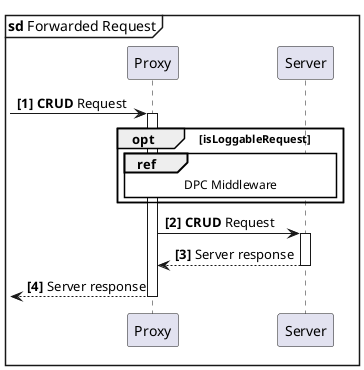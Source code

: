 @startuml
'https://plantuml.com/sequence-diagram

skinparam sequenceReferenceBackgroundColor white

mainframe **sd** Forwarded Request
autonumber 1 1 "<b>[0]"

participant "Proxy" as Proxy
participant "Server" as Server

        [->  Proxy  ++  : **CRUD** Request
        opt isLoggableRequest
        ||5||
        ref over Proxy, Server : DPC Middleware
        end
Proxy   ->  Server  ++  : **CRUD** Request
Proxy   <-- Server  --  : Server response
        [<-- Proxy  --  : Server response

@enduml